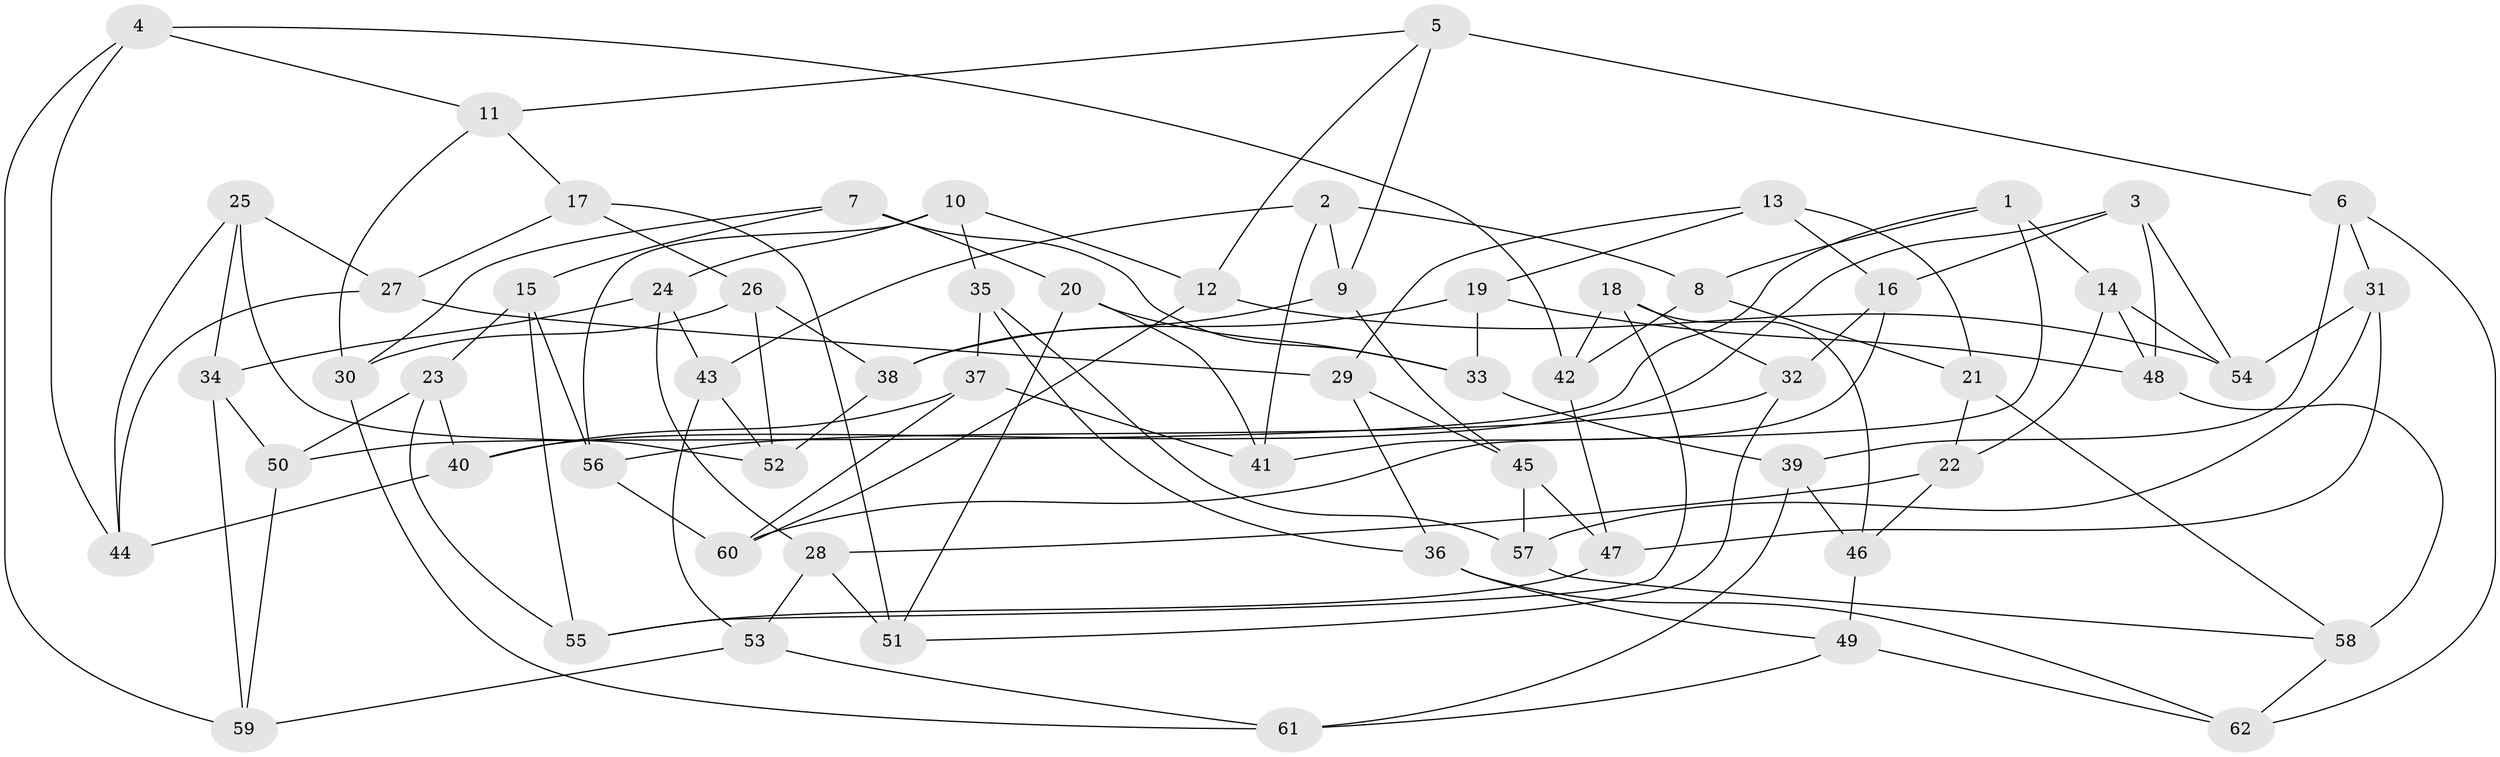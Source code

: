 // coarse degree distribution, {6: 0.3023255813953488, 4: 0.5116279069767442, 5: 0.13953488372093023, 3: 0.046511627906976744}
// Generated by graph-tools (version 1.1) at 2025/52/02/27/25 19:52:32]
// undirected, 62 vertices, 124 edges
graph export_dot {
graph [start="1"]
  node [color=gray90,style=filled];
  1;
  2;
  3;
  4;
  5;
  6;
  7;
  8;
  9;
  10;
  11;
  12;
  13;
  14;
  15;
  16;
  17;
  18;
  19;
  20;
  21;
  22;
  23;
  24;
  25;
  26;
  27;
  28;
  29;
  30;
  31;
  32;
  33;
  34;
  35;
  36;
  37;
  38;
  39;
  40;
  41;
  42;
  43;
  44;
  45;
  46;
  47;
  48;
  49;
  50;
  51;
  52;
  53;
  54;
  55;
  56;
  57;
  58;
  59;
  60;
  61;
  62;
  1 -- 60;
  1 -- 50;
  1 -- 8;
  1 -- 14;
  2 -- 43;
  2 -- 8;
  2 -- 9;
  2 -- 41;
  3 -- 54;
  3 -- 48;
  3 -- 40;
  3 -- 16;
  4 -- 44;
  4 -- 11;
  4 -- 42;
  4 -- 59;
  5 -- 12;
  5 -- 11;
  5 -- 9;
  5 -- 6;
  6 -- 39;
  6 -- 62;
  6 -- 31;
  7 -- 30;
  7 -- 15;
  7 -- 33;
  7 -- 20;
  8 -- 21;
  8 -- 42;
  9 -- 45;
  9 -- 38;
  10 -- 35;
  10 -- 56;
  10 -- 12;
  10 -- 24;
  11 -- 30;
  11 -- 17;
  12 -- 60;
  12 -- 54;
  13 -- 16;
  13 -- 21;
  13 -- 29;
  13 -- 19;
  14 -- 54;
  14 -- 48;
  14 -- 22;
  15 -- 23;
  15 -- 55;
  15 -- 56;
  16 -- 32;
  16 -- 41;
  17 -- 26;
  17 -- 27;
  17 -- 51;
  18 -- 32;
  18 -- 42;
  18 -- 55;
  18 -- 46;
  19 -- 33;
  19 -- 48;
  19 -- 38;
  20 -- 33;
  20 -- 51;
  20 -- 41;
  21 -- 22;
  21 -- 58;
  22 -- 46;
  22 -- 28;
  23 -- 50;
  23 -- 55;
  23 -- 40;
  24 -- 34;
  24 -- 43;
  24 -- 28;
  25 -- 44;
  25 -- 27;
  25 -- 52;
  25 -- 34;
  26 -- 38;
  26 -- 30;
  26 -- 52;
  27 -- 44;
  27 -- 29;
  28 -- 53;
  28 -- 51;
  29 -- 45;
  29 -- 36;
  30 -- 61;
  31 -- 47;
  31 -- 57;
  31 -- 54;
  32 -- 51;
  32 -- 56;
  33 -- 39;
  34 -- 59;
  34 -- 50;
  35 -- 36;
  35 -- 37;
  35 -- 57;
  36 -- 62;
  36 -- 49;
  37 -- 41;
  37 -- 40;
  37 -- 60;
  38 -- 52;
  39 -- 61;
  39 -- 46;
  40 -- 44;
  42 -- 47;
  43 -- 52;
  43 -- 53;
  45 -- 57;
  45 -- 47;
  46 -- 49;
  47 -- 55;
  48 -- 58;
  49 -- 61;
  49 -- 62;
  50 -- 59;
  53 -- 59;
  53 -- 61;
  56 -- 60;
  57 -- 58;
  58 -- 62;
}

